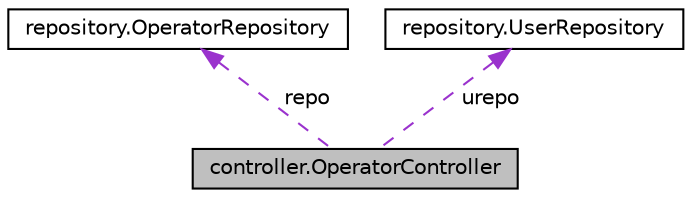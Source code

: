 digraph "controller.OperatorController"
{
  edge [fontname="Helvetica",fontsize="10",labelfontname="Helvetica",labelfontsize="10"];
  node [fontname="Helvetica",fontsize="10",shape=record];
  Node1 [label="controller.OperatorController",height=0.2,width=0.4,color="black", fillcolor="grey75", style="filled", fontcolor="black"];
  Node2 -> Node1 [dir="back",color="darkorchid3",fontsize="10",style="dashed",label=" repo" ,fontname="Helvetica"];
  Node2 [label="repository.OperatorRepository",height=0.2,width=0.4,color="black", fillcolor="white", style="filled",URL="$classrepository_1_1_operator_repository.html"];
  Node3 -> Node1 [dir="back",color="darkorchid3",fontsize="10",style="dashed",label=" urepo" ,fontname="Helvetica"];
  Node3 [label="repository.UserRepository",height=0.2,width=0.4,color="black", fillcolor="white", style="filled",URL="$classrepository_1_1_user_repository.html"];
}
